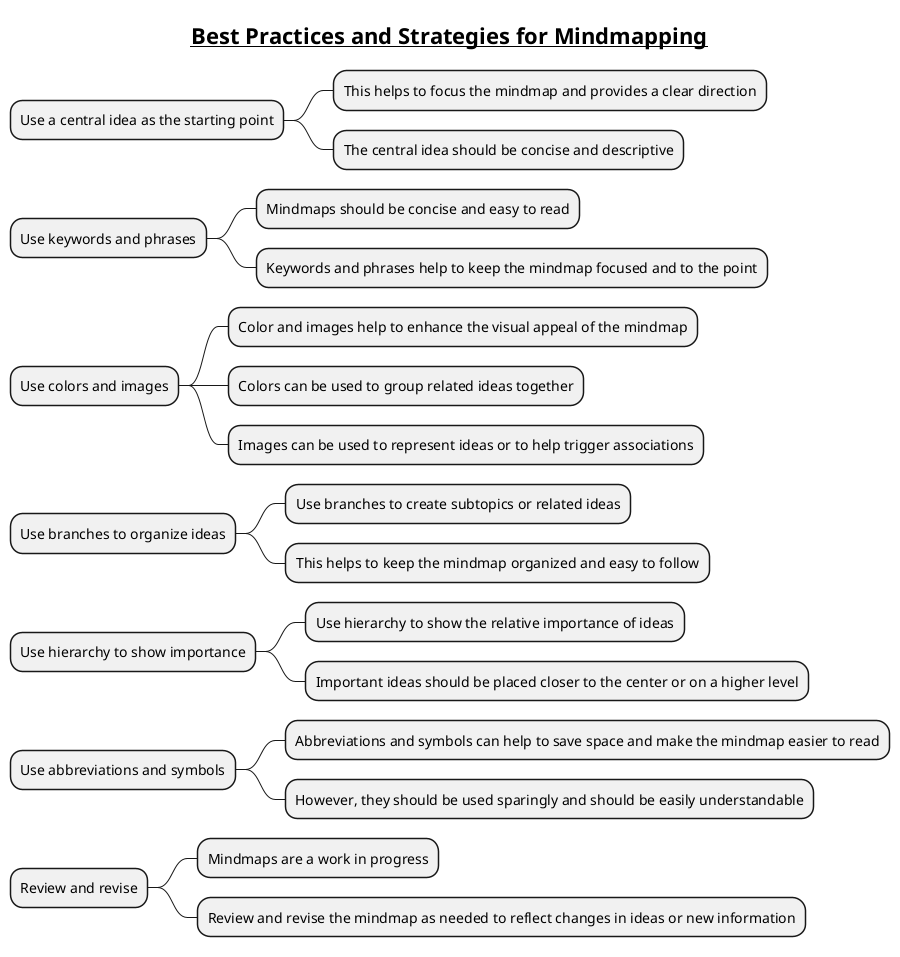 @startmindmap
title = __Best Practices and Strategies for Mindmapping__

* Use a central idea as the starting point
** This helps to focus the mindmap and provides a clear direction
** The central idea should be concise and descriptive

* Use keywords and phrases
** Mindmaps should be concise and easy to read
** Keywords and phrases help to keep the mindmap focused and to the point

* Use colors and images
** Color and images help to enhance the visual appeal of the mindmap
** Colors can be used to group related ideas together
** Images can be used to represent ideas or to help trigger associations

* Use branches to organize ideas
** Use branches to create subtopics or related ideas
** This helps to keep the mindmap organized and easy to follow

* Use hierarchy to show importance
** Use hierarchy to show the relative importance of ideas
** Important ideas should be placed closer to the center or on a higher level

* Use abbreviations and symbols
** Abbreviations and symbols can help to save space and make the mindmap easier to read
** However, they should be used sparingly and should be easily understandable

* Review and revise
** Mindmaps are a work in progress
** Review and revise the mindmap as needed to reflect changes in ideas or new information

@endmindmap
